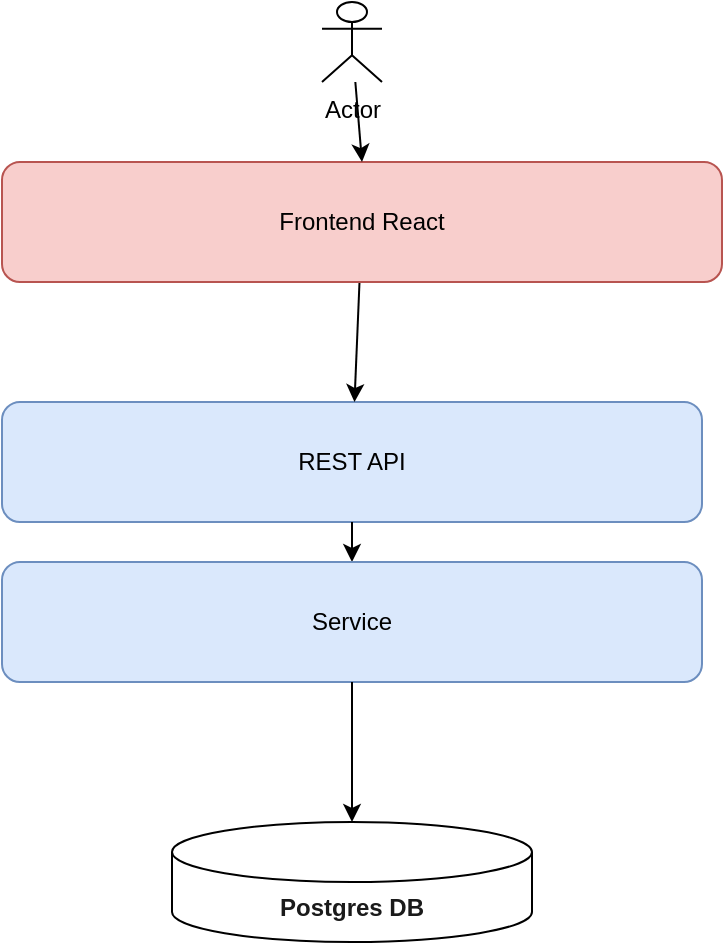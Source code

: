 <mxfile version="24.7.17">
  <diagram name="Page-1" id="DjMhkSamiFhzLKNdBcMG">
    <mxGraphModel dx="2074" dy="1132" grid="1" gridSize="10" guides="1" tooltips="1" connect="1" arrows="1" fold="1" page="1" pageScale="1" pageWidth="850" pageHeight="1100" math="0" shadow="0">
      <root>
        <mxCell id="0" />
        <mxCell id="1" parent="0" />
        <mxCell id="SbjTHJTxQBs8DkQofrMx-1" value="REST API" style="rounded=1;whiteSpace=wrap;html=1;fillColor=#dae8fc;strokeColor=#6c8ebf;" vertex="1" parent="1">
          <mxGeometry x="240" y="300" width="350" height="60" as="geometry" />
        </mxCell>
        <mxCell id="SbjTHJTxQBs8DkQofrMx-2" value="" style="endArrow=classic;html=1;rounded=0;exitX=0.5;exitY=1;exitDx=0;exitDy=0;entryX=0.5;entryY=0;entryDx=0;entryDy=0;" edge="1" parent="1" source="SbjTHJTxQBs8DkQofrMx-1" target="SbjTHJTxQBs8DkQofrMx-7">
          <mxGeometry width="50" height="50" relative="1" as="geometry">
            <mxPoint x="370" y="400" as="sourcePoint" />
            <mxPoint x="410" y="420" as="targetPoint" />
          </mxGeometry>
        </mxCell>
        <mxCell id="SbjTHJTxQBs8DkQofrMx-3" value="Actor" style="shape=umlActor;verticalLabelPosition=bottom;verticalAlign=top;html=1;outlineConnect=0;" vertex="1" parent="1">
          <mxGeometry x="400" y="100" width="30" height="40" as="geometry" />
        </mxCell>
        <mxCell id="SbjTHJTxQBs8DkQofrMx-4" value="" style="endArrow=classic;html=1;rounded=0;" edge="1" parent="1" source="SbjTHJTxQBs8DkQofrMx-6" target="SbjTHJTxQBs8DkQofrMx-1">
          <mxGeometry width="50" height="50" relative="1" as="geometry">
            <mxPoint x="430" y="200" as="sourcePoint" />
            <mxPoint x="610" y="260" as="targetPoint" />
          </mxGeometry>
        </mxCell>
        <mxCell id="SbjTHJTxQBs8DkQofrMx-5" value="&lt;strong style=&quot;color: rgb(26, 26, 26);&quot;&gt;Postgre&lt;span class=&quot;ql-cursor&quot;&gt;﻿&lt;/span&gt;s  DB&lt;/strong&gt;" style="shape=cylinder3;whiteSpace=wrap;html=1;boundedLbl=1;backgroundOutline=1;size=15;" vertex="1" parent="1">
          <mxGeometry x="325" y="510" width="180" height="60" as="geometry" />
        </mxCell>
        <mxCell id="SbjTHJTxQBs8DkQofrMx-6" value="Frontend React" style="rounded=1;whiteSpace=wrap;html=1;fillColor=#f8cecc;strokeColor=#b85450;" vertex="1" parent="1">
          <mxGeometry x="240" y="180" width="360" height="60" as="geometry" />
        </mxCell>
        <mxCell id="SbjTHJTxQBs8DkQofrMx-7" value="Service" style="rounded=1;whiteSpace=wrap;html=1;fillColor=#dae8fc;strokeColor=#6c8ebf;" vertex="1" parent="1">
          <mxGeometry x="240" y="380" width="350" height="60" as="geometry" />
        </mxCell>
        <mxCell id="SbjTHJTxQBs8DkQofrMx-8" value="" style="endArrow=classic;html=1;rounded=0;entryX=0.5;entryY=0;entryDx=0;entryDy=0;" edge="1" parent="1" source="SbjTHJTxQBs8DkQofrMx-3" target="SbjTHJTxQBs8DkQofrMx-6">
          <mxGeometry width="50" height="50" relative="1" as="geometry">
            <mxPoint x="490" y="250" as="sourcePoint" />
            <mxPoint x="426" y="310" as="targetPoint" />
          </mxGeometry>
        </mxCell>
        <mxCell id="SbjTHJTxQBs8DkQofrMx-9" value="" style="endArrow=classic;html=1;rounded=0;entryX=0.5;entryY=0;entryDx=0;entryDy=0;entryPerimeter=0;exitX=0.5;exitY=1;exitDx=0;exitDy=0;" edge="1" parent="1" source="SbjTHJTxQBs8DkQofrMx-7" target="SbjTHJTxQBs8DkQofrMx-5">
          <mxGeometry width="50" height="50" relative="1" as="geometry">
            <mxPoint x="684" y="130" as="sourcePoint" />
            <mxPoint x="680" y="220" as="targetPoint" />
          </mxGeometry>
        </mxCell>
      </root>
    </mxGraphModel>
  </diagram>
</mxfile>
